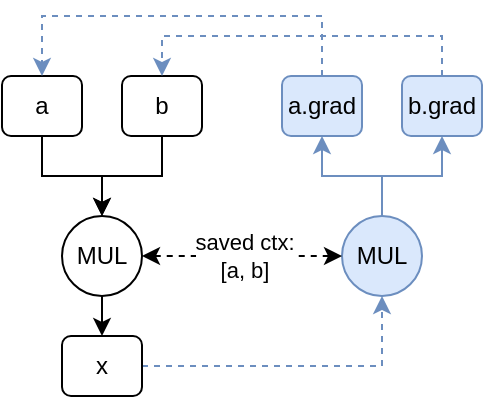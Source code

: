 <mxfile version="23.0.2" type="device">
  <diagram name="Page-1" id="acrzM2jESWE7sk56tetN">
    <mxGraphModel dx="574" dy="298" grid="1" gridSize="10" guides="1" tooltips="1" connect="1" arrows="1" fold="1" page="1" pageScale="1" pageWidth="850" pageHeight="1100" math="0" shadow="0">
      <root>
        <mxCell id="0" />
        <mxCell id="1" style="locked=1;" parent="0" />
        <object label="step1" id="CZwfMNQI4DXLs3VDbWqF-21">
          <mxCell parent="0" />
        </object>
        <mxCell id="CZwfMNQI4DXLs3VDbWqF-22" style="edgeStyle=orthogonalEdgeStyle;rounded=0;orthogonalLoop=1;jettySize=auto;html=1;exitX=0.5;exitY=1;exitDx=0;exitDy=0;entryX=0.5;entryY=0;entryDx=0;entryDy=0;" edge="1" parent="CZwfMNQI4DXLs3VDbWqF-21" source="CZwfMNQI4DXLs3VDbWqF-23" target="CZwfMNQI4DXLs3VDbWqF-27">
          <mxGeometry relative="1" as="geometry" />
        </mxCell>
        <mxCell id="CZwfMNQI4DXLs3VDbWqF-23" value="a" style="rounded=1;whiteSpace=wrap;html=1;" vertex="1" parent="CZwfMNQI4DXLs3VDbWqF-21">
          <mxGeometry x="40" y="40" width="40" height="30" as="geometry" />
        </mxCell>
        <mxCell id="CZwfMNQI4DXLs3VDbWqF-24" style="edgeStyle=orthogonalEdgeStyle;rounded=0;orthogonalLoop=1;jettySize=auto;html=1;exitX=0.5;exitY=1;exitDx=0;exitDy=0;entryX=0.5;entryY=0;entryDx=0;entryDy=0;" edge="1" parent="CZwfMNQI4DXLs3VDbWqF-21" source="CZwfMNQI4DXLs3VDbWqF-25" target="CZwfMNQI4DXLs3VDbWqF-27">
          <mxGeometry relative="1" as="geometry">
            <mxPoint x="90" y="90" as="targetPoint" />
          </mxGeometry>
        </mxCell>
        <mxCell id="CZwfMNQI4DXLs3VDbWqF-25" value="b" style="rounded=1;whiteSpace=wrap;html=1;" vertex="1" parent="CZwfMNQI4DXLs3VDbWqF-21">
          <mxGeometry x="100" y="40" width="40" height="30" as="geometry" />
        </mxCell>
        <mxCell id="CZwfMNQI4DXLs3VDbWqF-26" style="edgeStyle=orthogonalEdgeStyle;rounded=0;orthogonalLoop=1;jettySize=auto;html=1;exitX=0.5;exitY=1;exitDx=0;exitDy=0;entryX=0.5;entryY=0;entryDx=0;entryDy=0;" edge="1" parent="CZwfMNQI4DXLs3VDbWqF-21" source="CZwfMNQI4DXLs3VDbWqF-27" target="CZwfMNQI4DXLs3VDbWqF-29">
          <mxGeometry relative="1" as="geometry" />
        </mxCell>
        <mxCell id="CZwfMNQI4DXLs3VDbWqF-27" value="MUL" style="ellipse;whiteSpace=wrap;html=1;aspect=fixed;" vertex="1" parent="CZwfMNQI4DXLs3VDbWqF-21">
          <mxGeometry x="70" y="110" width="40" height="40" as="geometry" />
        </mxCell>
        <mxCell id="CZwfMNQI4DXLs3VDbWqF-28" style="edgeStyle=orthogonalEdgeStyle;rounded=0;orthogonalLoop=1;jettySize=auto;html=1;exitX=1;exitY=0.5;exitDx=0;exitDy=0;entryX=0.5;entryY=1;entryDx=0;entryDy=0;dashed=1;fillColor=#dae8fc;strokeColor=#6c8ebf;" edge="1" parent="CZwfMNQI4DXLs3VDbWqF-21" source="CZwfMNQI4DXLs3VDbWqF-29" target="CZwfMNQI4DXLs3VDbWqF-32">
          <mxGeometry relative="1" as="geometry" />
        </mxCell>
        <mxCell id="CZwfMNQI4DXLs3VDbWqF-29" value="x" style="rounded=1;whiteSpace=wrap;html=1;" vertex="1" parent="CZwfMNQI4DXLs3VDbWqF-21">
          <mxGeometry x="70" y="170" width="40" height="30" as="geometry" />
        </mxCell>
        <mxCell id="CZwfMNQI4DXLs3VDbWqF-30" style="edgeStyle=orthogonalEdgeStyle;rounded=0;orthogonalLoop=1;jettySize=auto;html=1;exitX=0.5;exitY=0;exitDx=0;exitDy=0;entryX=0.5;entryY=1;entryDx=0;entryDy=0;fillColor=#dae8fc;strokeColor=#6c8ebf;" edge="1" parent="CZwfMNQI4DXLs3VDbWqF-21" source="CZwfMNQI4DXLs3VDbWqF-32" target="CZwfMNQI4DXLs3VDbWqF-36">
          <mxGeometry relative="1" as="geometry" />
        </mxCell>
        <mxCell id="CZwfMNQI4DXLs3VDbWqF-31" style="edgeStyle=orthogonalEdgeStyle;rounded=0;orthogonalLoop=1;jettySize=auto;html=1;exitX=0.5;exitY=0;exitDx=0;exitDy=0;entryX=0.5;entryY=1;entryDx=0;entryDy=0;fillColor=#dae8fc;strokeColor=#6c8ebf;" edge="1" parent="CZwfMNQI4DXLs3VDbWqF-21" source="CZwfMNQI4DXLs3VDbWqF-32" target="CZwfMNQI4DXLs3VDbWqF-38">
          <mxGeometry relative="1" as="geometry" />
        </mxCell>
        <mxCell id="CZwfMNQI4DXLs3VDbWqF-32" value="MUL" style="ellipse;whiteSpace=wrap;html=1;aspect=fixed;fillColor=#dae8fc;strokeColor=#6c8ebf;" vertex="1" parent="CZwfMNQI4DXLs3VDbWqF-21">
          <mxGeometry x="210" y="110" width="40" height="40" as="geometry" />
        </mxCell>
        <mxCell id="CZwfMNQI4DXLs3VDbWqF-33" value="" style="endArrow=classic;dashed=1;html=1;strokeWidth=1;rounded=0;exitX=1;exitY=0.5;exitDx=0;exitDy=0;entryX=0;entryY=0.5;entryDx=0;entryDy=0;endFill=1;startArrow=classic;startFill=1;" edge="1" parent="CZwfMNQI4DXLs3VDbWqF-21" source="CZwfMNQI4DXLs3VDbWqF-27" target="CZwfMNQI4DXLs3VDbWqF-32">
          <mxGeometry width="50" height="50" relative="1" as="geometry">
            <mxPoint x="150" y="160" as="sourcePoint" />
            <mxPoint x="200" y="110" as="targetPoint" />
          </mxGeometry>
        </mxCell>
        <mxCell id="CZwfMNQI4DXLs3VDbWqF-34" value="&lt;div&gt;saved ctx:&lt;/div&gt;&lt;div&gt;[a, b]&lt;br&gt;&lt;/div&gt;" style="edgeLabel;html=1;align=center;verticalAlign=middle;resizable=0;points=[];" vertex="1" connectable="0" parent="CZwfMNQI4DXLs3VDbWqF-33">
          <mxGeometry x="0.088" relative="1" as="geometry">
            <mxPoint x="-4" as="offset" />
          </mxGeometry>
        </mxCell>
        <mxCell id="CZwfMNQI4DXLs3VDbWqF-35" style="edgeStyle=orthogonalEdgeStyle;rounded=0;orthogonalLoop=1;jettySize=auto;html=1;exitX=0.5;exitY=0;exitDx=0;exitDy=0;entryX=0.5;entryY=0;entryDx=0;entryDy=0;dashed=1;fillColor=#dae8fc;strokeColor=#6c8ebf;" edge="1" parent="CZwfMNQI4DXLs3VDbWqF-21" source="CZwfMNQI4DXLs3VDbWqF-36" target="CZwfMNQI4DXLs3VDbWqF-23">
          <mxGeometry relative="1" as="geometry">
            <Array as="points">
              <mxPoint x="200" y="10" />
              <mxPoint x="60" y="10" />
            </Array>
          </mxGeometry>
        </mxCell>
        <mxCell id="CZwfMNQI4DXLs3VDbWqF-36" value="a.grad" style="rounded=1;whiteSpace=wrap;html=1;fillColor=#dae8fc;strokeColor=#6c8ebf;" vertex="1" parent="CZwfMNQI4DXLs3VDbWqF-21">
          <mxGeometry x="180" y="40" width="40" height="30" as="geometry" />
        </mxCell>
        <mxCell id="CZwfMNQI4DXLs3VDbWqF-37" style="edgeStyle=orthogonalEdgeStyle;rounded=0;orthogonalLoop=1;jettySize=auto;html=1;exitX=0.5;exitY=0;exitDx=0;exitDy=0;entryX=0.5;entryY=0;entryDx=0;entryDy=0;dashed=1;fillColor=#dae8fc;strokeColor=#6c8ebf;" edge="1" parent="CZwfMNQI4DXLs3VDbWqF-21" source="CZwfMNQI4DXLs3VDbWqF-38" target="CZwfMNQI4DXLs3VDbWqF-25">
          <mxGeometry relative="1" as="geometry" />
        </mxCell>
        <mxCell id="CZwfMNQI4DXLs3VDbWqF-38" value="b.grad" style="rounded=1;whiteSpace=wrap;html=1;fillColor=#dae8fc;strokeColor=#6c8ebf;" vertex="1" parent="CZwfMNQI4DXLs3VDbWqF-21">
          <mxGeometry x="240" y="40" width="40" height="30" as="geometry" />
        </mxCell>
        <mxCell id="CZwfMNQI4DXLs3VDbWqF-39" value="Untitled Layer" parent="0" visible="0" />
        <mxCell id="CZwfMNQI4DXLs3VDbWqF-48" style="edgeStyle=orthogonalEdgeStyle;rounded=0;orthogonalLoop=1;jettySize=auto;html=1;exitX=0.5;exitY=1;exitDx=0;exitDy=0;entryX=0.5;entryY=0;entryDx=0;entryDy=0;" edge="1" parent="CZwfMNQI4DXLs3VDbWqF-39" source="CZwfMNQI4DXLs3VDbWqF-40" target="CZwfMNQI4DXLs3VDbWqF-49">
          <mxGeometry relative="1" as="geometry">
            <mxPoint x="70" y="320" as="targetPoint" />
          </mxGeometry>
        </mxCell>
        <mxCell id="CZwfMNQI4DXLs3VDbWqF-40" value="ADD" style="ellipse;whiteSpace=wrap;html=1;aspect=fixed;" vertex="1" parent="CZwfMNQI4DXLs3VDbWqF-39">
          <mxGeometry x="40" y="270" width="40" height="40" as="geometry" />
        </mxCell>
        <mxCell id="CZwfMNQI4DXLs3VDbWqF-41" style="edgeStyle=orthogonalEdgeStyle;rounded=0;orthogonalLoop=1;jettySize=auto;html=1;entryX=0.5;entryY=0;entryDx=0;entryDy=0;exitX=0.5;exitY=1;exitDx=0;exitDy=0;" edge="1" parent="CZwfMNQI4DXLs3VDbWqF-39" source="CZwfMNQI4DXLs3VDbWqF-29" target="CZwfMNQI4DXLs3VDbWqF-40">
          <mxGeometry relative="1" as="geometry">
            <mxPoint x="90" y="210" as="sourcePoint" />
          </mxGeometry>
        </mxCell>
        <mxCell id="CZwfMNQI4DXLs3VDbWqF-56" style="edgeStyle=orthogonalEdgeStyle;rounded=0;orthogonalLoop=1;jettySize=auto;html=1;exitX=0.5;exitY=0;exitDx=0;exitDy=0;fillColor=#dae8fc;strokeColor=#6c8ebf;dashed=1;" edge="1" parent="CZwfMNQI4DXLs3VDbWqF-39" source="CZwfMNQI4DXLs3VDbWqF-47">
          <mxGeometry relative="1" as="geometry">
            <mxPoint x="230" y="150" as="targetPoint" />
          </mxGeometry>
        </mxCell>
        <mxCell id="CZwfMNQI4DXLs3VDbWqF-57" style="edgeStyle=orthogonalEdgeStyle;rounded=0;orthogonalLoop=1;jettySize=auto;html=1;exitX=0.5;exitY=0;exitDx=0;exitDy=0;entryX=0.5;entryY=1;entryDx=0;entryDy=0;fillColor=#dae8fc;strokeColor=#6c8ebf;dashed=1;" edge="1" parent="CZwfMNQI4DXLs3VDbWqF-39" source="CZwfMNQI4DXLs3VDbWqF-47" target="CZwfMNQI4DXLs3VDbWqF-51">
          <mxGeometry relative="1" as="geometry">
            <Array as="points">
              <mxPoint x="200" y="260" />
              <mxPoint x="160" y="260" />
            </Array>
          </mxGeometry>
        </mxCell>
        <mxCell id="CZwfMNQI4DXLs3VDbWqF-47" value="ADD" style="ellipse;whiteSpace=wrap;html=1;aspect=fixed;fillColor=#dae8fc;strokeColor=#6c8ebf;" vertex="1" parent="CZwfMNQI4DXLs3VDbWqF-39">
          <mxGeometry x="180" y="270" width="40" height="40" as="geometry" />
        </mxCell>
        <mxCell id="CZwfMNQI4DXLs3VDbWqF-50" style="edgeStyle=orthogonalEdgeStyle;rounded=0;orthogonalLoop=1;jettySize=auto;html=1;exitX=1;exitY=0.5;exitDx=0;exitDy=0;entryX=0.5;entryY=1;entryDx=0;entryDy=0;fillColor=#dae8fc;strokeColor=#6c8ebf;dashed=1;" edge="1" parent="CZwfMNQI4DXLs3VDbWqF-39" source="CZwfMNQI4DXLs3VDbWqF-49" target="CZwfMNQI4DXLs3VDbWqF-47">
          <mxGeometry relative="1" as="geometry" />
        </mxCell>
        <mxCell id="CZwfMNQI4DXLs3VDbWqF-49" value="y" style="rounded=1;whiteSpace=wrap;html=1;" vertex="1" parent="CZwfMNQI4DXLs3VDbWqF-39">
          <mxGeometry x="40" y="330" width="40" height="30" as="geometry" />
        </mxCell>
        <mxCell id="CZwfMNQI4DXLs3VDbWqF-58" style="edgeStyle=orthogonalEdgeStyle;rounded=0;orthogonalLoop=1;jettySize=auto;html=1;exitX=0.5;exitY=0;exitDx=0;exitDy=0;entryX=0.5;entryY=0;entryDx=0;entryDy=0;fillColor=#dae8fc;strokeColor=#6c8ebf;dashed=1;" edge="1" parent="CZwfMNQI4DXLs3VDbWqF-39" source="CZwfMNQI4DXLs3VDbWqF-51" target="CZwfMNQI4DXLs3VDbWqF-23">
          <mxGeometry relative="1" as="geometry">
            <Array as="points">
              <mxPoint x="160" y="30" />
              <mxPoint x="60" y="30" />
            </Array>
          </mxGeometry>
        </mxCell>
        <mxCell id="CZwfMNQI4DXLs3VDbWqF-51" value="a.grad" style="rounded=1;whiteSpace=wrap;html=1;fillColor=#dae8fc;strokeColor=#6c8ebf;" vertex="1" parent="CZwfMNQI4DXLs3VDbWqF-39">
          <mxGeometry x="140" y="210" width="40" height="30" as="geometry" />
        </mxCell>
        <mxCell id="CZwfMNQI4DXLs3VDbWqF-52" style="edgeStyle=orthogonalEdgeStyle;rounded=0;orthogonalLoop=1;jettySize=auto;html=1;exitX=0.5;exitY=1;exitDx=0;exitDy=0;entryX=0.5;entryY=0;entryDx=0;entryDy=0;" edge="1" parent="CZwfMNQI4DXLs3VDbWqF-39" source="CZwfMNQI4DXLs3VDbWqF-23" target="CZwfMNQI4DXLs3VDbWqF-40">
          <mxGeometry relative="1" as="geometry" />
        </mxCell>
        <mxCell id="CZwfMNQI4DXLs3VDbWqF-59" value="" style="endArrow=classic;dashed=1;html=1;strokeWidth=1;rounded=0;endFill=1;startArrow=classic;startFill=1;entryX=0;entryY=0.5;entryDx=0;entryDy=0;exitX=1;exitY=0.5;exitDx=0;exitDy=0;" edge="1" parent="CZwfMNQI4DXLs3VDbWqF-39" source="CZwfMNQI4DXLs3VDbWqF-40" target="CZwfMNQI4DXLs3VDbWqF-47">
          <mxGeometry width="50" height="50" relative="1" as="geometry">
            <mxPoint x="90" y="290" as="sourcePoint" />
            <mxPoint x="170" y="290" as="targetPoint" />
          </mxGeometry>
        </mxCell>
        <mxCell id="CZwfMNQI4DXLs3VDbWqF-60" value="&lt;div&gt;saved ctx:&lt;/div&gt;&lt;div&gt;[]&lt;br&gt;&lt;/div&gt;" style="edgeLabel;html=1;align=center;verticalAlign=middle;resizable=0;points=[];" vertex="1" connectable="0" parent="CZwfMNQI4DXLs3VDbWqF-59">
          <mxGeometry x="0.088" relative="1" as="geometry">
            <mxPoint x="-4" as="offset" />
          </mxGeometry>
        </mxCell>
      </root>
    </mxGraphModel>
  </diagram>
</mxfile>
